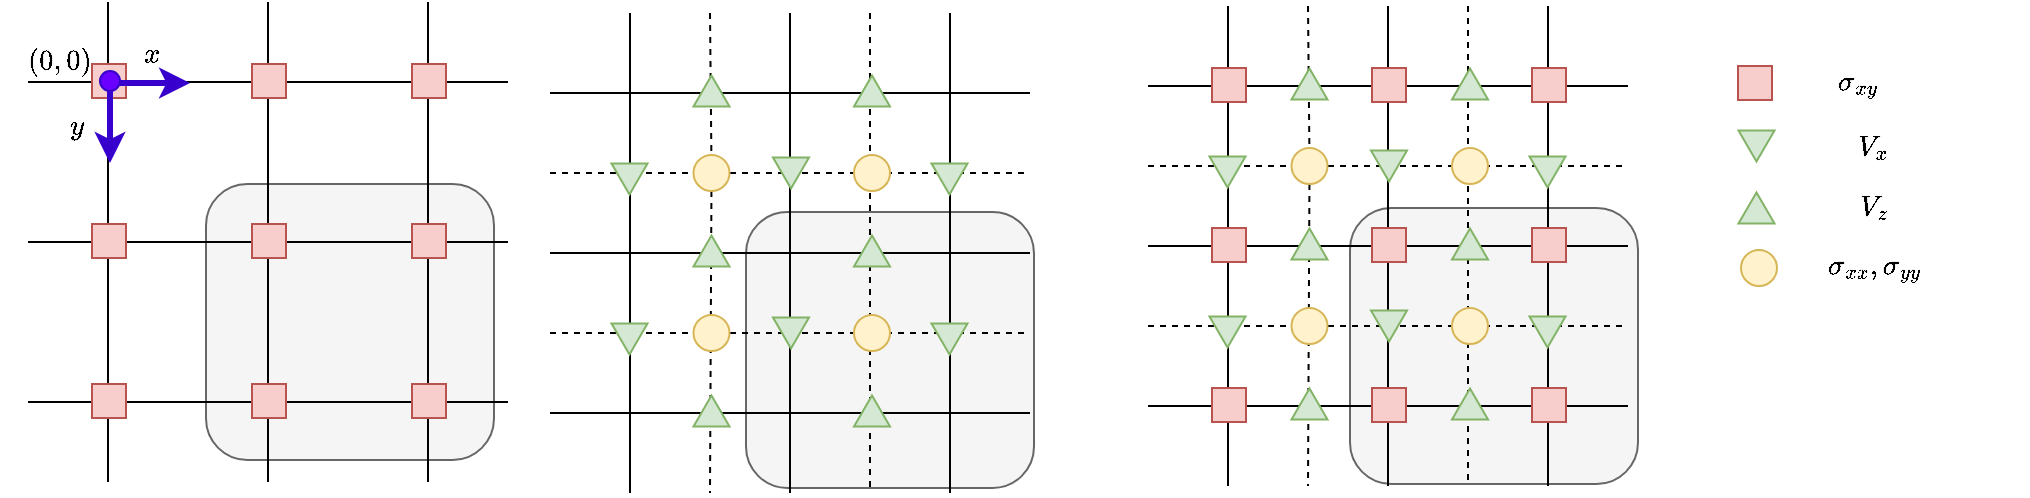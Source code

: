 <mxfile version="20.7.4" type="github">
  <diagram id="OxjSvAu7QKIk8ba51eTJ" name="第 1 页">
    <mxGraphModel dx="1990" dy="599" grid="0" gridSize="10" guides="1" tooltips="1" connect="1" arrows="1" fold="1" page="1" pageScale="1" pageWidth="827" pageHeight="1169" math="1" shadow="0">
      <root>
        <mxCell id="0" />
        <mxCell id="1" parent="0" />
        <mxCell id="LL7gGCwHM5cZaGb05igH-208" value="" style="rounded=1;whiteSpace=wrap;html=1;fillColor=#f5f5f5;fontColor=#333333;strokeColor=#666666;" vertex="1" parent="1">
          <mxGeometry x="189" y="382" width="144" height="138" as="geometry" />
        </mxCell>
        <mxCell id="LL7gGCwHM5cZaGb05igH-207" value="" style="rounded=1;whiteSpace=wrap;html=1;fillColor=#f5f5f5;fontColor=#333333;strokeColor=#666666;" vertex="1" parent="1">
          <mxGeometry x="-113" y="384" width="144" height="138" as="geometry" />
        </mxCell>
        <mxCell id="LL7gGCwHM5cZaGb05igH-206" value="" style="rounded=1;whiteSpace=wrap;html=1;fillColor=#f5f5f5;fontColor=#333333;strokeColor=#666666;" vertex="1" parent="1">
          <mxGeometry x="-383" y="370" width="144" height="138" as="geometry" />
        </mxCell>
        <mxCell id="LL7gGCwHM5cZaGb05igH-27" value="" style="endArrow=none;html=1;rounded=0;" edge="1" parent="1">
          <mxGeometry width="50" height="50" relative="1" as="geometry">
            <mxPoint x="88" y="321" as="sourcePoint" />
            <mxPoint x="328" y="321" as="targetPoint" />
          </mxGeometry>
        </mxCell>
        <mxCell id="LL7gGCwHM5cZaGb05igH-28" value="" style="endArrow=none;html=1;rounded=0;dashed=1;" edge="1" parent="1">
          <mxGeometry width="50" height="50" relative="1" as="geometry">
            <mxPoint x="88" y="361" as="sourcePoint" />
            <mxPoint x="328" y="361" as="targetPoint" />
          </mxGeometry>
        </mxCell>
        <mxCell id="LL7gGCwHM5cZaGb05igH-29" value="" style="endArrow=none;html=1;rounded=0;" edge="1" parent="1">
          <mxGeometry width="50" height="50" relative="1" as="geometry">
            <mxPoint x="88" y="401" as="sourcePoint" />
            <mxPoint x="328" y="401" as="targetPoint" />
          </mxGeometry>
        </mxCell>
        <mxCell id="LL7gGCwHM5cZaGb05igH-30" value="" style="endArrow=none;html=1;rounded=0;dashed=1;" edge="1" parent="1">
          <mxGeometry width="50" height="50" relative="1" as="geometry">
            <mxPoint x="88" y="441" as="sourcePoint" />
            <mxPoint x="328" y="441" as="targetPoint" />
          </mxGeometry>
        </mxCell>
        <mxCell id="LL7gGCwHM5cZaGb05igH-31" value="" style="endArrow=none;html=1;rounded=0;dashed=1;startArrow=none;" edge="1" parent="1" source="LL7gGCwHM5cZaGb05igH-51">
          <mxGeometry width="50" height="50" relative="1" as="geometry">
            <mxPoint x="168" y="281" as="sourcePoint" />
            <mxPoint x="168" y="521" as="targetPoint" />
          </mxGeometry>
        </mxCell>
        <mxCell id="LL7gGCwHM5cZaGb05igH-33" value="" style="endArrow=none;html=1;rounded=0;" edge="1" parent="1">
          <mxGeometry width="50" height="50" relative="1" as="geometry">
            <mxPoint x="208" y="281" as="sourcePoint" />
            <mxPoint x="208" y="521" as="targetPoint" />
          </mxGeometry>
        </mxCell>
        <mxCell id="LL7gGCwHM5cZaGb05igH-34" value="" style="endArrow=none;html=1;rounded=0;" edge="1" parent="1">
          <mxGeometry width="50" height="50" relative="1" as="geometry">
            <mxPoint x="288" y="281" as="sourcePoint" />
            <mxPoint x="288" y="521" as="targetPoint" />
          </mxGeometry>
        </mxCell>
        <mxCell id="LL7gGCwHM5cZaGb05igH-35" value="" style="endArrow=none;html=1;rounded=0;dashed=1;" edge="1" parent="1">
          <mxGeometry width="50" height="50" relative="1" as="geometry">
            <mxPoint x="248" y="281" as="sourcePoint" />
            <mxPoint x="248" y="521" as="targetPoint" />
          </mxGeometry>
        </mxCell>
        <mxCell id="LL7gGCwHM5cZaGb05igH-36" value="" style="endArrow=none;html=1;rounded=0;" edge="1" parent="1">
          <mxGeometry width="50" height="50" relative="1" as="geometry">
            <mxPoint x="128" y="281" as="sourcePoint" />
            <mxPoint x="128" y="521" as="targetPoint" />
          </mxGeometry>
        </mxCell>
        <mxCell id="LL7gGCwHM5cZaGb05igH-37" value="" style="endArrow=none;html=1;rounded=0;" edge="1" parent="1">
          <mxGeometry width="50" height="50" relative="1" as="geometry">
            <mxPoint x="88" y="481" as="sourcePoint" />
            <mxPoint x="328" y="481" as="targetPoint" />
          </mxGeometry>
        </mxCell>
        <mxCell id="LL7gGCwHM5cZaGb05igH-38" value="" style="whiteSpace=wrap;html=1;aspect=fixed;fillColor=#f8cecc;strokeColor=#b85450;" vertex="1" parent="1">
          <mxGeometry x="120" y="312" width="17" height="17" as="geometry" />
        </mxCell>
        <mxCell id="LL7gGCwHM5cZaGb05igH-39" value="" style="triangle;whiteSpace=wrap;html=1;rotation=90;fillColor=#d5e8d4;strokeColor=#82b366;" vertex="1" parent="1">
          <mxGeometry x="120" y="355" width="15.5" height="18" as="geometry" />
        </mxCell>
        <mxCell id="LL7gGCwHM5cZaGb05igH-42" value="" style="whiteSpace=wrap;html=1;aspect=fixed;fillColor=#f8cecc;strokeColor=#b85450;" vertex="1" parent="1">
          <mxGeometry x="120" y="392" width="17" height="17" as="geometry" />
        </mxCell>
        <mxCell id="LL7gGCwHM5cZaGb05igH-43" value="" style="whiteSpace=wrap;html=1;aspect=fixed;fillColor=#f8cecc;strokeColor=#b85450;" vertex="1" parent="1">
          <mxGeometry x="200" y="392" width="17" height="17" as="geometry" />
        </mxCell>
        <mxCell id="LL7gGCwHM5cZaGb05igH-44" value="" style="whiteSpace=wrap;html=1;aspect=fixed;fillColor=#f8cecc;strokeColor=#b85450;" vertex="1" parent="1">
          <mxGeometry x="200" y="312" width="17" height="17" as="geometry" />
        </mxCell>
        <mxCell id="LL7gGCwHM5cZaGb05igH-46" value="" style="triangle;whiteSpace=wrap;html=1;rotation=-90;fillColor=#d5e8d4;strokeColor=#82b366;" vertex="1" parent="1">
          <mxGeometry x="161" y="391" width="15.5" height="18" as="geometry" />
        </mxCell>
        <mxCell id="LL7gGCwHM5cZaGb05igH-48" value="" style="triangle;whiteSpace=wrap;html=1;rotation=90;fillColor=#d5e8d4;strokeColor=#82b366;" vertex="1" parent="1">
          <mxGeometry x="200.75" y="352" width="15.5" height="18" as="geometry" />
        </mxCell>
        <mxCell id="LL7gGCwHM5cZaGb05igH-51" value="" style="ellipse;whiteSpace=wrap;html=1;aspect=fixed;fillColor=#fff2cc;strokeColor=#d6b656;" vertex="1" parent="1">
          <mxGeometry x="159.75" y="352" width="18" height="18" as="geometry" />
        </mxCell>
        <mxCell id="LL7gGCwHM5cZaGb05igH-52" value="" style="endArrow=none;html=1;rounded=0;dashed=1;" edge="1" parent="1" target="LL7gGCwHM5cZaGb05igH-51">
          <mxGeometry width="50" height="50" relative="1" as="geometry">
            <mxPoint x="168" y="281" as="sourcePoint" />
            <mxPoint x="168" y="521" as="targetPoint" />
          </mxGeometry>
        </mxCell>
        <mxCell id="LL7gGCwHM5cZaGb05igH-47" value="" style="triangle;whiteSpace=wrap;html=1;rotation=-90;fillColor=#d5e8d4;strokeColor=#82b366;" vertex="1" parent="1">
          <mxGeometry x="161" y="311" width="15.5" height="18" as="geometry" />
        </mxCell>
        <mxCell id="LL7gGCwHM5cZaGb05igH-53" value="" style="triangle;whiteSpace=wrap;html=1;rotation=-90;fillColor=#d5e8d4;strokeColor=#82b366;" vertex="1" parent="1">
          <mxGeometry x="241.25" y="391" width="15.5" height="18" as="geometry" />
        </mxCell>
        <mxCell id="LL7gGCwHM5cZaGb05igH-54" value="" style="ellipse;whiteSpace=wrap;html=1;aspect=fixed;fillColor=#fff2cc;strokeColor=#d6b656;" vertex="1" parent="1">
          <mxGeometry x="240" y="352" width="18" height="18" as="geometry" />
        </mxCell>
        <mxCell id="LL7gGCwHM5cZaGb05igH-55" value="" style="triangle;whiteSpace=wrap;html=1;rotation=-90;fillColor=#d5e8d4;strokeColor=#82b366;" vertex="1" parent="1">
          <mxGeometry x="241.25" y="311" width="15.5" height="18" as="geometry" />
        </mxCell>
        <mxCell id="LL7gGCwHM5cZaGb05igH-62" value="" style="whiteSpace=wrap;html=1;aspect=fixed;fillColor=#f8cecc;strokeColor=#b85450;" vertex="1" parent="1">
          <mxGeometry x="280" y="312" width="17" height="17" as="geometry" />
        </mxCell>
        <mxCell id="LL7gGCwHM5cZaGb05igH-63" value="" style="triangle;whiteSpace=wrap;html=1;rotation=90;fillColor=#d5e8d4;strokeColor=#82b366;" vertex="1" parent="1">
          <mxGeometry x="280" y="355" width="15.5" height="18" as="geometry" />
        </mxCell>
        <mxCell id="LL7gGCwHM5cZaGb05igH-64" value="" style="whiteSpace=wrap;html=1;aspect=fixed;fillColor=#f8cecc;strokeColor=#b85450;" vertex="1" parent="1">
          <mxGeometry x="280" y="392" width="17" height="17" as="geometry" />
        </mxCell>
        <mxCell id="LL7gGCwHM5cZaGb05igH-65" value="" style="triangle;whiteSpace=wrap;html=1;rotation=90;fillColor=#d5e8d4;strokeColor=#82b366;" vertex="1" parent="1">
          <mxGeometry x="120" y="435" width="15.5" height="18" as="geometry" />
        </mxCell>
        <mxCell id="LL7gGCwHM5cZaGb05igH-66" value="" style="triangle;whiteSpace=wrap;html=1;rotation=90;fillColor=#d5e8d4;strokeColor=#82b366;" vertex="1" parent="1">
          <mxGeometry x="200.75" y="432" width="15.5" height="18" as="geometry" />
        </mxCell>
        <mxCell id="LL7gGCwHM5cZaGb05igH-67" value="" style="ellipse;whiteSpace=wrap;html=1;aspect=fixed;fillColor=#fff2cc;strokeColor=#d6b656;" vertex="1" parent="1">
          <mxGeometry x="159.75" y="432" width="18" height="18" as="geometry" />
        </mxCell>
        <mxCell id="LL7gGCwHM5cZaGb05igH-68" value="" style="ellipse;whiteSpace=wrap;html=1;aspect=fixed;fillColor=#fff2cc;strokeColor=#d6b656;" vertex="1" parent="1">
          <mxGeometry x="240" y="432" width="18" height="18" as="geometry" />
        </mxCell>
        <mxCell id="LL7gGCwHM5cZaGb05igH-69" value="" style="triangle;whiteSpace=wrap;html=1;rotation=90;fillColor=#d5e8d4;strokeColor=#82b366;" vertex="1" parent="1">
          <mxGeometry x="280" y="435" width="15.5" height="18" as="geometry" />
        </mxCell>
        <mxCell id="LL7gGCwHM5cZaGb05igH-70" value="" style="whiteSpace=wrap;html=1;aspect=fixed;fillColor=#f8cecc;strokeColor=#b85450;" vertex="1" parent="1">
          <mxGeometry x="120" y="472" width="17" height="17" as="geometry" />
        </mxCell>
        <mxCell id="LL7gGCwHM5cZaGb05igH-71" value="" style="whiteSpace=wrap;html=1;aspect=fixed;fillColor=#f8cecc;strokeColor=#b85450;" vertex="1" parent="1">
          <mxGeometry x="200" y="472" width="17" height="17" as="geometry" />
        </mxCell>
        <mxCell id="LL7gGCwHM5cZaGb05igH-72" value="" style="triangle;whiteSpace=wrap;html=1;rotation=-90;fillColor=#d5e8d4;strokeColor=#82b366;" vertex="1" parent="1">
          <mxGeometry x="161" y="471" width="15.5" height="18" as="geometry" />
        </mxCell>
        <mxCell id="LL7gGCwHM5cZaGb05igH-73" value="" style="triangle;whiteSpace=wrap;html=1;rotation=-90;fillColor=#d5e8d4;strokeColor=#82b366;" vertex="1" parent="1">
          <mxGeometry x="241.25" y="471" width="15.5" height="18" as="geometry" />
        </mxCell>
        <mxCell id="LL7gGCwHM5cZaGb05igH-74" value="" style="whiteSpace=wrap;html=1;aspect=fixed;fillColor=#f8cecc;strokeColor=#b85450;" vertex="1" parent="1">
          <mxGeometry x="280" y="472" width="17" height="17" as="geometry" />
        </mxCell>
        <mxCell id="LL7gGCwHM5cZaGb05igH-75" value="" style="whiteSpace=wrap;html=1;aspect=fixed;fillColor=#f8cecc;strokeColor=#b85450;" vertex="1" parent="1">
          <mxGeometry x="383" y="311" width="17" height="17" as="geometry" />
        </mxCell>
        <mxCell id="LL7gGCwHM5cZaGb05igH-76" value="" style="triangle;whiteSpace=wrap;html=1;rotation=90;fillColor=#d5e8d4;strokeColor=#82b366;" vertex="1" parent="1">
          <mxGeometry x="384.5" y="342" width="15.5" height="18" as="geometry" />
        </mxCell>
        <mxCell id="LL7gGCwHM5cZaGb05igH-78" value="" style="ellipse;whiteSpace=wrap;html=1;aspect=fixed;fillColor=#fff2cc;strokeColor=#d6b656;" vertex="1" parent="1">
          <mxGeometry x="384.5" y="403" width="18" height="18" as="geometry" />
        </mxCell>
        <mxCell id="LL7gGCwHM5cZaGb05igH-79" value="$$\sigma_{xx},\sigma_{yy}$$" style="text;html=1;strokeColor=none;fillColor=none;align=center;verticalAlign=middle;whiteSpace=wrap;rounded=0;" vertex="1" parent="1">
          <mxGeometry x="421" y="395.5" width="60" height="30" as="geometry" />
        </mxCell>
        <mxCell id="LL7gGCwHM5cZaGb05igH-80" value="$$V_{x}$$" style="text;html=1;strokeColor=none;fillColor=none;align=center;verticalAlign=middle;whiteSpace=wrap;rounded=0;" vertex="1" parent="1">
          <mxGeometry x="421" y="335.5" width="60" height="30" as="geometry" />
        </mxCell>
        <mxCell id="LL7gGCwHM5cZaGb05igH-81" value="" style="triangle;whiteSpace=wrap;html=1;rotation=-90;fillColor=#d5e8d4;strokeColor=#82b366;" vertex="1" parent="1">
          <mxGeometry x="384.5" y="373" width="15.5" height="18" as="geometry" />
        </mxCell>
        <mxCell id="LL7gGCwHM5cZaGb05igH-82" value="$$V_{z}$$" style="text;html=1;strokeColor=none;fillColor=none;align=center;verticalAlign=middle;whiteSpace=wrap;rounded=0;" vertex="1" parent="1">
          <mxGeometry x="421" y="365.5" width="60" height="30" as="geometry" />
        </mxCell>
        <mxCell id="LL7gGCwHM5cZaGb05igH-84" value="$$\sigma_{xy}$$" style="text;html=1;strokeColor=none;fillColor=none;align=center;verticalAlign=middle;whiteSpace=wrap;rounded=0;" vertex="1" parent="1">
          <mxGeometry x="413" y="303.5" width="60" height="30" as="geometry" />
        </mxCell>
        <mxCell id="LL7gGCwHM5cZaGb05igH-85" value="" style="endArrow=none;html=1;rounded=0;" edge="1" parent="1">
          <mxGeometry width="50" height="50" relative="1" as="geometry">
            <mxPoint x="-472" y="319" as="sourcePoint" />
            <mxPoint x="-232" y="319" as="targetPoint" />
          </mxGeometry>
        </mxCell>
        <mxCell id="LL7gGCwHM5cZaGb05igH-87" value="" style="endArrow=none;html=1;rounded=0;" edge="1" parent="1">
          <mxGeometry width="50" height="50" relative="1" as="geometry">
            <mxPoint x="-472" y="399" as="sourcePoint" />
            <mxPoint x="-232" y="399" as="targetPoint" />
          </mxGeometry>
        </mxCell>
        <mxCell id="LL7gGCwHM5cZaGb05igH-90" value="" style="endArrow=none;html=1;rounded=0;" edge="1" parent="1">
          <mxGeometry width="50" height="50" relative="1" as="geometry">
            <mxPoint x="-352" y="279" as="sourcePoint" />
            <mxPoint x="-352" y="519" as="targetPoint" />
          </mxGeometry>
        </mxCell>
        <mxCell id="LL7gGCwHM5cZaGb05igH-91" value="" style="endArrow=none;html=1;rounded=0;" edge="1" parent="1">
          <mxGeometry width="50" height="50" relative="1" as="geometry">
            <mxPoint x="-272" y="279" as="sourcePoint" />
            <mxPoint x="-272" y="519" as="targetPoint" />
          </mxGeometry>
        </mxCell>
        <mxCell id="LL7gGCwHM5cZaGb05igH-93" value="" style="endArrow=none;html=1;rounded=0;" edge="1" parent="1">
          <mxGeometry width="50" height="50" relative="1" as="geometry">
            <mxPoint x="-432" y="279" as="sourcePoint" />
            <mxPoint x="-432" y="519" as="targetPoint" />
          </mxGeometry>
        </mxCell>
        <mxCell id="LL7gGCwHM5cZaGb05igH-94" value="" style="endArrow=none;html=1;rounded=0;" edge="1" parent="1">
          <mxGeometry width="50" height="50" relative="1" as="geometry">
            <mxPoint x="-472" y="479" as="sourcePoint" />
            <mxPoint x="-232" y="479" as="targetPoint" />
          </mxGeometry>
        </mxCell>
        <mxCell id="LL7gGCwHM5cZaGb05igH-95" value="" style="whiteSpace=wrap;html=1;aspect=fixed;fillColor=#f8cecc;strokeColor=#b85450;" vertex="1" parent="1">
          <mxGeometry x="-440" y="310" width="17" height="17" as="geometry" />
        </mxCell>
        <mxCell id="LL7gGCwHM5cZaGb05igH-97" value="" style="whiteSpace=wrap;html=1;aspect=fixed;fillColor=#f8cecc;strokeColor=#b85450;" vertex="1" parent="1">
          <mxGeometry x="-440" y="390" width="17" height="17" as="geometry" />
        </mxCell>
        <mxCell id="LL7gGCwHM5cZaGb05igH-98" value="" style="whiteSpace=wrap;html=1;aspect=fixed;fillColor=#f8cecc;strokeColor=#b85450;" vertex="1" parent="1">
          <mxGeometry x="-360" y="390" width="17" height="17" as="geometry" />
        </mxCell>
        <mxCell id="LL7gGCwHM5cZaGb05igH-99" value="" style="whiteSpace=wrap;html=1;aspect=fixed;fillColor=#f8cecc;strokeColor=#b85450;" vertex="1" parent="1">
          <mxGeometry x="-360" y="310" width="17" height="17" as="geometry" />
        </mxCell>
        <mxCell id="LL7gGCwHM5cZaGb05igH-108" value="" style="whiteSpace=wrap;html=1;aspect=fixed;fillColor=#f8cecc;strokeColor=#b85450;" vertex="1" parent="1">
          <mxGeometry x="-280" y="310" width="17" height="17" as="geometry" />
        </mxCell>
        <mxCell id="LL7gGCwHM5cZaGb05igH-110" value="" style="whiteSpace=wrap;html=1;aspect=fixed;fillColor=#f8cecc;strokeColor=#b85450;" vertex="1" parent="1">
          <mxGeometry x="-280" y="390" width="17" height="17" as="geometry" />
        </mxCell>
        <mxCell id="LL7gGCwHM5cZaGb05igH-116" value="" style="whiteSpace=wrap;html=1;aspect=fixed;fillColor=#f8cecc;strokeColor=#b85450;" vertex="1" parent="1">
          <mxGeometry x="-440" y="470" width="17" height="17" as="geometry" />
        </mxCell>
        <mxCell id="LL7gGCwHM5cZaGb05igH-117" value="" style="whiteSpace=wrap;html=1;aspect=fixed;fillColor=#f8cecc;strokeColor=#b85450;" vertex="1" parent="1">
          <mxGeometry x="-360" y="470" width="17" height="17" as="geometry" />
        </mxCell>
        <mxCell id="LL7gGCwHM5cZaGb05igH-120" value="" style="whiteSpace=wrap;html=1;aspect=fixed;fillColor=#f8cecc;strokeColor=#b85450;" vertex="1" parent="1">
          <mxGeometry x="-280" y="470" width="17" height="17" as="geometry" />
        </mxCell>
        <mxCell id="LL7gGCwHM5cZaGb05igH-157" value="" style="endArrow=none;html=1;rounded=0;" edge="1" parent="1">
          <mxGeometry width="50" height="50" relative="1" as="geometry">
            <mxPoint x="-211" y="324.5" as="sourcePoint" />
            <mxPoint x="29" y="324.5" as="targetPoint" />
          </mxGeometry>
        </mxCell>
        <mxCell id="LL7gGCwHM5cZaGb05igH-158" value="" style="endArrow=none;html=1;rounded=0;dashed=1;" edge="1" parent="1">
          <mxGeometry width="50" height="50" relative="1" as="geometry">
            <mxPoint x="-211" y="364.5" as="sourcePoint" />
            <mxPoint x="29" y="364.5" as="targetPoint" />
          </mxGeometry>
        </mxCell>
        <mxCell id="LL7gGCwHM5cZaGb05igH-159" value="" style="endArrow=none;html=1;rounded=0;" edge="1" parent="1">
          <mxGeometry width="50" height="50" relative="1" as="geometry">
            <mxPoint x="-211" y="404.5" as="sourcePoint" />
            <mxPoint x="29" y="404.5" as="targetPoint" />
          </mxGeometry>
        </mxCell>
        <mxCell id="LL7gGCwHM5cZaGb05igH-160" value="" style="endArrow=none;html=1;rounded=0;dashed=1;" edge="1" parent="1">
          <mxGeometry width="50" height="50" relative="1" as="geometry">
            <mxPoint x="-211" y="444.5" as="sourcePoint" />
            <mxPoint x="29" y="444.5" as="targetPoint" />
          </mxGeometry>
        </mxCell>
        <mxCell id="LL7gGCwHM5cZaGb05igH-161" value="" style="endArrow=none;html=1;rounded=0;dashed=1;startArrow=none;" edge="1" parent="1" source="LL7gGCwHM5cZaGb05igH-174">
          <mxGeometry width="50" height="50" relative="1" as="geometry">
            <mxPoint x="-131" y="284.5" as="sourcePoint" />
            <mxPoint x="-131" y="524.5" as="targetPoint" />
          </mxGeometry>
        </mxCell>
        <mxCell id="LL7gGCwHM5cZaGb05igH-162" value="" style="endArrow=none;html=1;rounded=0;" edge="1" parent="1">
          <mxGeometry width="50" height="50" relative="1" as="geometry">
            <mxPoint x="-91" y="284.5" as="sourcePoint" />
            <mxPoint x="-91" y="524.5" as="targetPoint" />
          </mxGeometry>
        </mxCell>
        <mxCell id="LL7gGCwHM5cZaGb05igH-163" value="" style="endArrow=none;html=1;rounded=0;" edge="1" parent="1">
          <mxGeometry width="50" height="50" relative="1" as="geometry">
            <mxPoint x="-11" y="284.5" as="sourcePoint" />
            <mxPoint x="-11" y="524.5" as="targetPoint" />
          </mxGeometry>
        </mxCell>
        <mxCell id="LL7gGCwHM5cZaGb05igH-164" value="" style="endArrow=none;html=1;rounded=0;dashed=1;" edge="1" parent="1">
          <mxGeometry width="50" height="50" relative="1" as="geometry">
            <mxPoint x="-51" y="284.5" as="sourcePoint" />
            <mxPoint x="-51" y="524.5" as="targetPoint" />
          </mxGeometry>
        </mxCell>
        <mxCell id="LL7gGCwHM5cZaGb05igH-165" value="" style="endArrow=none;html=1;rounded=0;" edge="1" parent="1">
          <mxGeometry width="50" height="50" relative="1" as="geometry">
            <mxPoint x="-171" y="284.5" as="sourcePoint" />
            <mxPoint x="-171" y="524.5" as="targetPoint" />
          </mxGeometry>
        </mxCell>
        <mxCell id="LL7gGCwHM5cZaGb05igH-166" value="" style="endArrow=none;html=1;rounded=0;" edge="1" parent="1">
          <mxGeometry width="50" height="50" relative="1" as="geometry">
            <mxPoint x="-211" y="484.5" as="sourcePoint" />
            <mxPoint x="29" y="484.5" as="targetPoint" />
          </mxGeometry>
        </mxCell>
        <mxCell id="LL7gGCwHM5cZaGb05igH-168" value="" style="triangle;whiteSpace=wrap;html=1;rotation=90;fillColor=#d5e8d4;strokeColor=#82b366;" vertex="1" parent="1">
          <mxGeometry x="-179" y="358.5" width="15.5" height="18" as="geometry" />
        </mxCell>
        <mxCell id="LL7gGCwHM5cZaGb05igH-172" value="" style="triangle;whiteSpace=wrap;html=1;rotation=-90;fillColor=#d5e8d4;strokeColor=#82b366;" vertex="1" parent="1">
          <mxGeometry x="-138" y="394.5" width="15.5" height="18" as="geometry" />
        </mxCell>
        <mxCell id="LL7gGCwHM5cZaGb05igH-173" value="" style="triangle;whiteSpace=wrap;html=1;rotation=90;fillColor=#d5e8d4;strokeColor=#82b366;" vertex="1" parent="1">
          <mxGeometry x="-98.25" y="355.5" width="15.5" height="18" as="geometry" />
        </mxCell>
        <mxCell id="LL7gGCwHM5cZaGb05igH-174" value="" style="ellipse;whiteSpace=wrap;html=1;aspect=fixed;fillColor=#fff2cc;strokeColor=#d6b656;" vertex="1" parent="1">
          <mxGeometry x="-139.25" y="355.5" width="18" height="18" as="geometry" />
        </mxCell>
        <mxCell id="LL7gGCwHM5cZaGb05igH-175" value="" style="endArrow=none;html=1;rounded=0;dashed=1;" edge="1" parent="1" target="LL7gGCwHM5cZaGb05igH-174">
          <mxGeometry width="50" height="50" relative="1" as="geometry">
            <mxPoint x="-131" y="284.5" as="sourcePoint" />
            <mxPoint x="-131" y="524.5" as="targetPoint" />
          </mxGeometry>
        </mxCell>
        <mxCell id="LL7gGCwHM5cZaGb05igH-176" value="" style="triangle;whiteSpace=wrap;html=1;rotation=-90;fillColor=#d5e8d4;strokeColor=#82b366;" vertex="1" parent="1">
          <mxGeometry x="-138" y="314.5" width="15.5" height="18" as="geometry" />
        </mxCell>
        <mxCell id="LL7gGCwHM5cZaGb05igH-177" value="" style="triangle;whiteSpace=wrap;html=1;rotation=-90;fillColor=#d5e8d4;strokeColor=#82b366;" vertex="1" parent="1">
          <mxGeometry x="-57.75" y="394.5" width="15.5" height="18" as="geometry" />
        </mxCell>
        <mxCell id="LL7gGCwHM5cZaGb05igH-178" value="" style="ellipse;whiteSpace=wrap;html=1;aspect=fixed;fillColor=#fff2cc;strokeColor=#d6b656;" vertex="1" parent="1">
          <mxGeometry x="-59" y="355.5" width="18" height="18" as="geometry" />
        </mxCell>
        <mxCell id="LL7gGCwHM5cZaGb05igH-179" value="" style="triangle;whiteSpace=wrap;html=1;rotation=-90;fillColor=#d5e8d4;strokeColor=#82b366;" vertex="1" parent="1">
          <mxGeometry x="-57.75" y="314.5" width="15.5" height="18" as="geometry" />
        </mxCell>
        <mxCell id="LL7gGCwHM5cZaGb05igH-181" value="" style="triangle;whiteSpace=wrap;html=1;rotation=90;fillColor=#d5e8d4;strokeColor=#82b366;" vertex="1" parent="1">
          <mxGeometry x="-19" y="358.5" width="15.5" height="18" as="geometry" />
        </mxCell>
        <mxCell id="LL7gGCwHM5cZaGb05igH-183" value="" style="triangle;whiteSpace=wrap;html=1;rotation=90;fillColor=#d5e8d4;strokeColor=#82b366;" vertex="1" parent="1">
          <mxGeometry x="-179" y="438.5" width="15.5" height="18" as="geometry" />
        </mxCell>
        <mxCell id="LL7gGCwHM5cZaGb05igH-184" value="" style="triangle;whiteSpace=wrap;html=1;rotation=90;fillColor=#d5e8d4;strokeColor=#82b366;" vertex="1" parent="1">
          <mxGeometry x="-98.25" y="435.5" width="15.5" height="18" as="geometry" />
        </mxCell>
        <mxCell id="LL7gGCwHM5cZaGb05igH-185" value="" style="ellipse;whiteSpace=wrap;html=1;aspect=fixed;fillColor=#fff2cc;strokeColor=#d6b656;" vertex="1" parent="1">
          <mxGeometry x="-139.25" y="435.5" width="18" height="18" as="geometry" />
        </mxCell>
        <mxCell id="LL7gGCwHM5cZaGb05igH-186" value="" style="ellipse;whiteSpace=wrap;html=1;aspect=fixed;fillColor=#fff2cc;strokeColor=#d6b656;" vertex="1" parent="1">
          <mxGeometry x="-59" y="435.5" width="18" height="18" as="geometry" />
        </mxCell>
        <mxCell id="LL7gGCwHM5cZaGb05igH-187" value="" style="triangle;whiteSpace=wrap;html=1;rotation=90;fillColor=#d5e8d4;strokeColor=#82b366;" vertex="1" parent="1">
          <mxGeometry x="-19" y="438.5" width="15.5" height="18" as="geometry" />
        </mxCell>
        <mxCell id="LL7gGCwHM5cZaGb05igH-190" value="" style="triangle;whiteSpace=wrap;html=1;rotation=-90;fillColor=#d5e8d4;strokeColor=#82b366;" vertex="1" parent="1">
          <mxGeometry x="-138" y="474.5" width="15.5" height="18" as="geometry" />
        </mxCell>
        <mxCell id="LL7gGCwHM5cZaGb05igH-191" value="" style="triangle;whiteSpace=wrap;html=1;rotation=-90;fillColor=#d5e8d4;strokeColor=#82b366;" vertex="1" parent="1">
          <mxGeometry x="-57.75" y="474.5" width="15.5" height="18" as="geometry" />
        </mxCell>
        <mxCell id="LL7gGCwHM5cZaGb05igH-195" value="" style="endArrow=classic;html=1;rounded=0;strokeWidth=3;fillColor=#6a00ff;strokeColor=#3700CC;" edge="1" parent="1">
          <mxGeometry x="-0.667" width="50" height="50" relative="1" as="geometry">
            <mxPoint x="-431" y="319.5" as="sourcePoint" />
            <mxPoint x="-431" y="359.5" as="targetPoint" />
            <mxPoint as="offset" />
          </mxGeometry>
        </mxCell>
        <mxCell id="LL7gGCwHM5cZaGb05igH-196" value="" style="endArrow=classic;html=1;rounded=0;strokeWidth=3;fillColor=#6a00ff;strokeColor=#3700CC;" edge="1" parent="1">
          <mxGeometry width="50" height="50" relative="1" as="geometry">
            <mxPoint x="-431" y="319.5" as="sourcePoint" />
            <mxPoint x="-391" y="319.5" as="targetPoint" />
          </mxGeometry>
        </mxCell>
        <mxCell id="LL7gGCwHM5cZaGb05igH-197" value="" style="ellipse;whiteSpace=wrap;html=1;aspect=fixed;fillColor=#6a00ff;fontColor=#ffffff;strokeColor=#3700CC;" vertex="1" parent="1">
          <mxGeometry x="-436" y="313.5" width="10" height="10" as="geometry" />
        </mxCell>
        <mxCell id="LL7gGCwHM5cZaGb05igH-201" value="$$(0,0)$$" style="text;html=1;strokeColor=none;fillColor=none;align=center;verticalAlign=middle;whiteSpace=wrap;rounded=0;" vertex="1" parent="1">
          <mxGeometry x="-486" y="293.5" width="60" height="30" as="geometry" />
        </mxCell>
        <mxCell id="LL7gGCwHM5cZaGb05igH-202" value="$$x$$" style="text;html=1;strokeColor=none;fillColor=none;align=center;verticalAlign=middle;whiteSpace=wrap;rounded=0;" vertex="1" parent="1">
          <mxGeometry x="-440" y="290" width="60" height="30" as="geometry" />
        </mxCell>
        <mxCell id="LL7gGCwHM5cZaGb05igH-203" value="$$y$$" style="text;html=1;strokeColor=none;fillColor=none;align=center;verticalAlign=middle;whiteSpace=wrap;rounded=0;" vertex="1" parent="1">
          <mxGeometry x="-477" y="325.5" width="60" height="30" as="geometry" />
        </mxCell>
      </root>
    </mxGraphModel>
  </diagram>
</mxfile>
